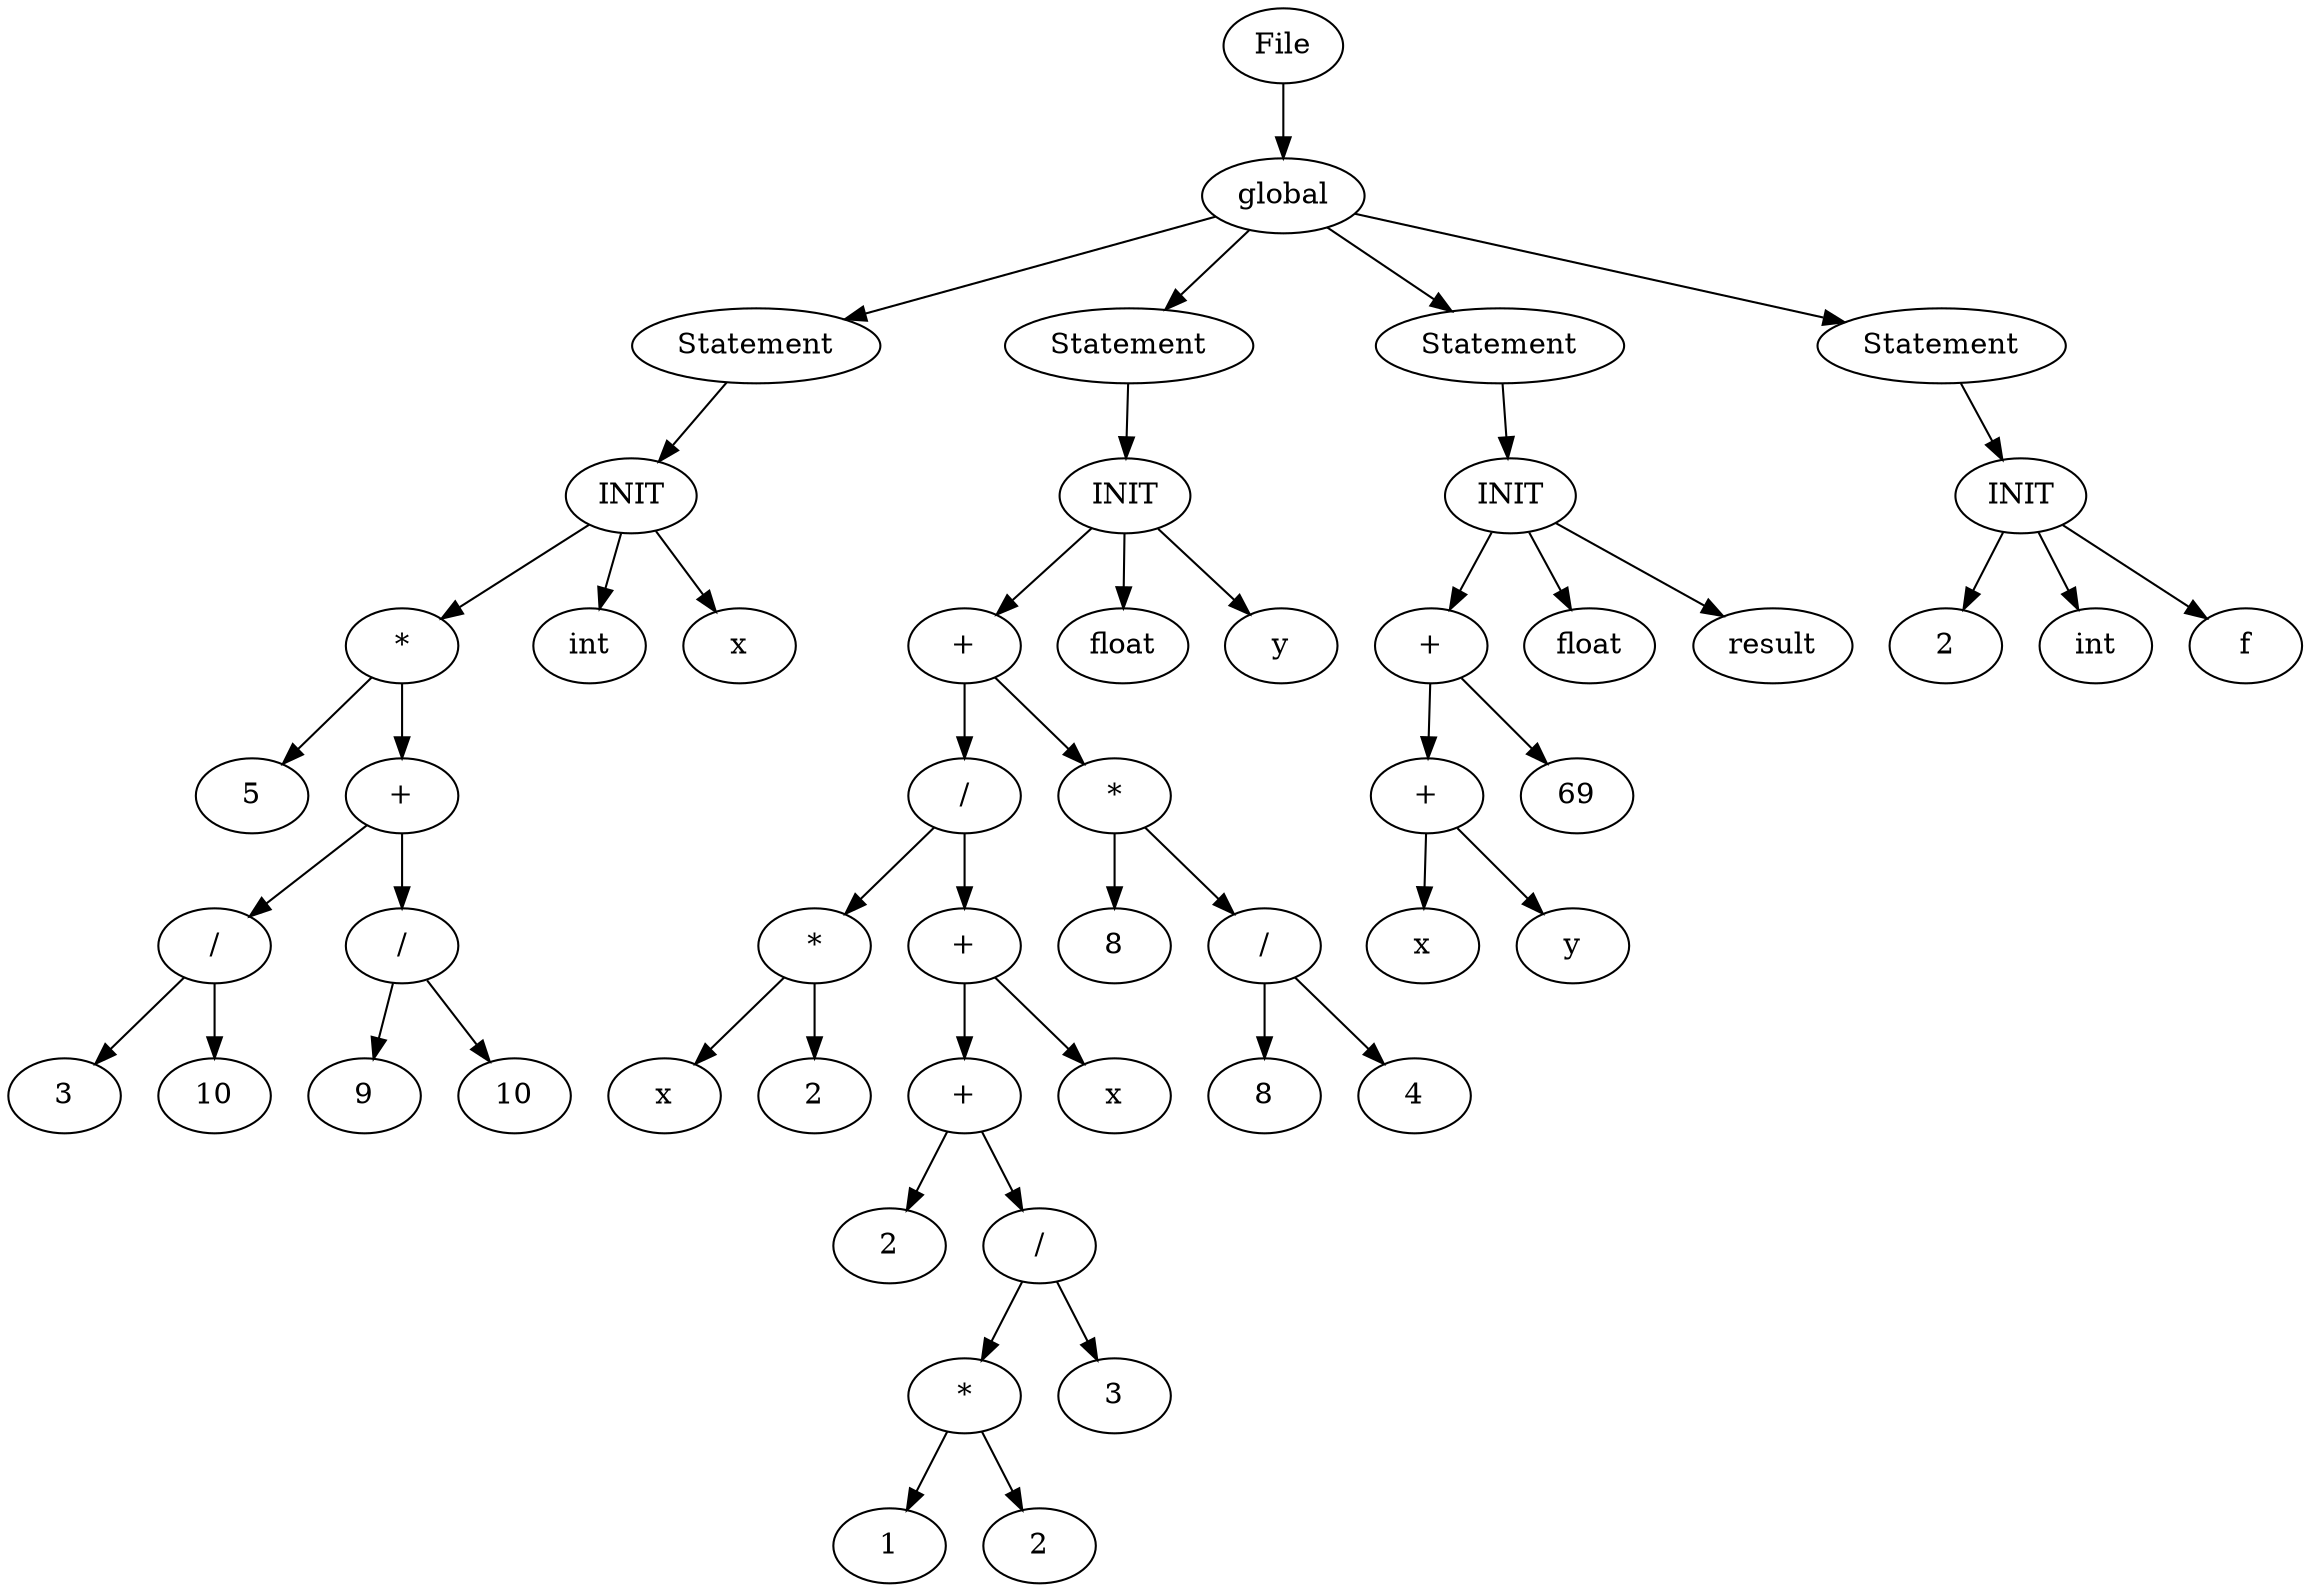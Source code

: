 digraph {n0 [label="File"];
n1 [label="global"];
n2 [label="Statement"];
n3 [label="INIT"];
n4 [label="*"];
n5 [label="5"];
n6 [label="+"];
n7 [label="/"];
n8 [label="3"];
n9 [label="10"];
n10 [label="/"];
n11 [label="9"];
n12 [label="10"];
n13 [label="int"];
n14 [label="x"];
n15 [label="Statement"];
n16 [label="INIT"];
n17 [label="+"];
n18 [label="/"];
n19 [label="*"];
n20 [label="x"];
n21 [label="2"];
n22 [label="+"];
n23 [label="+"];
n24 [label="2"];
n25 [label="/"];
n26 [label="*"];
n27 [label="1"];
n28 [label="2"];
n29 [label="3"];
n30 [label="x"];
n31 [label="*"];
n32 [label="8"];
n33 [label="/"];
n34 [label="8"];
n35 [label="4"];
n36 [label="float"];
n37 [label="y"];
n38 [label="Statement"];
n39 [label="INIT"];
n40 [label="+"];
n41 [label="+"];
n42 [label="x"];
n43 [label="y"];
n44 [label="69"];
n45 [label="float"];
n46 [label="result"];
n47 [label="Statement"];
n48 [label="INIT"];
n49 [label="2"];
n50 [label="int"];
n51 [label="f"];
n0 -> n1
n1 -> n2
n2 -> n3
n3 -> n4
n4 -> n5
n4 -> n6
n6 -> n7
n7 -> n8
n7 -> n9
n6 -> n10
n10 -> n11
n10 -> n12
n3 -> n13
n3 -> n14
n1 -> n15
n15 -> n16
n16 -> n17
n17 -> n18
n18 -> n19
n19 -> n20
n19 -> n21
n18 -> n22
n22 -> n23
n23 -> n24
n23 -> n25
n25 -> n26
n26 -> n27
n26 -> n28
n25 -> n29
n22 -> n30
n17 -> n31
n31 -> n32
n31 -> n33
n33 -> n34
n33 -> n35
n16 -> n36
n16 -> n37
n1 -> n38
n38 -> n39
n39 -> n40
n40 -> n41
n41 -> n42
n41 -> n43
n40 -> n44
n39 -> n45
n39 -> n46
n1 -> n47
n47 -> n48
n48 -> n49
n48 -> n50
n48 -> n51
}